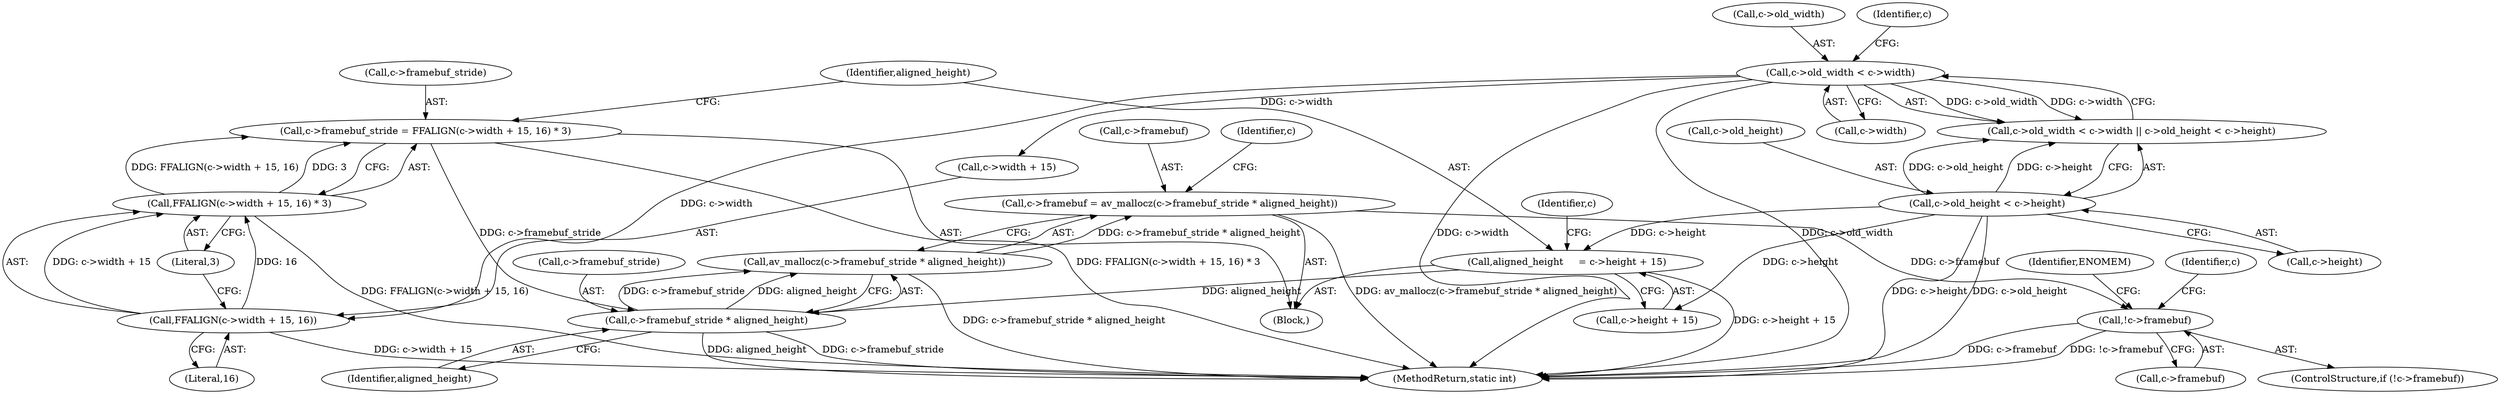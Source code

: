 digraph "0_FFmpeg_e07ac727c1cc9eed39e7f9117c97006f719864bd@API" {
"1000150" [label="(Call,c->framebuf = av_mallocz(c->framebuf_stride * aligned_height))"];
"1000154" [label="(Call,av_mallocz(c->framebuf_stride * aligned_height))"];
"1000155" [label="(Call,c->framebuf_stride * aligned_height)"];
"1000126" [label="(Call,c->framebuf_stride = FFALIGN(c->width + 15, 16) * 3)"];
"1000130" [label="(Call,FFALIGN(c->width + 15, 16) * 3)"];
"1000131" [label="(Call,FFALIGN(c->width + 15, 16))"];
"1000111" [label="(Call,c->old_width < c->width)"];
"1000139" [label="(Call,aligned_height     = c->height + 15)"];
"1000118" [label="(Call,c->old_height < c->height)"];
"1000161" [label="(Call,!c->framebuf)"];
"1000125" [label="(Block,)"];
"1000161" [label="(Call,!c->framebuf)"];
"1000138" [label="(Literal,3)"];
"1000159" [label="(Identifier,aligned_height)"];
"1000160" [label="(ControlStructure,if (!c->framebuf))"];
"1000155" [label="(Call,c->framebuf_stride * aligned_height)"];
"1000141" [label="(Call,c->height + 15)"];
"1000163" [label="(Identifier,c)"];
"1000156" [label="(Call,c->framebuf_stride)"];
"1000122" [label="(Call,c->height)"];
"1000127" [label="(Call,c->framebuf_stride)"];
"1000150" [label="(Call,c->framebuf = av_mallocz(c->framebuf_stride * aligned_height))"];
"1000112" [label="(Call,c->old_width)"];
"1000298" [label="(MethodReturn,static int)"];
"1000154" [label="(Call,av_mallocz(c->framebuf_stride * aligned_height))"];
"1000151" [label="(Call,c->framebuf)"];
"1000167" [label="(Identifier,ENOMEM)"];
"1000110" [label="(Call,c->old_width < c->width || c->old_height < c->height)"];
"1000126" [label="(Call,c->framebuf_stride = FFALIGN(c->width + 15, 16) * 3)"];
"1000119" [label="(Call,c->old_height)"];
"1000148" [label="(Identifier,c)"];
"1000162" [label="(Call,c->framebuf)"];
"1000130" [label="(Call,FFALIGN(c->width + 15, 16) * 3)"];
"1000120" [label="(Identifier,c)"];
"1000131" [label="(Call,FFALIGN(c->width + 15, 16))"];
"1000140" [label="(Identifier,aligned_height)"];
"1000115" [label="(Call,c->width)"];
"1000132" [label="(Call,c->width + 15)"];
"1000139" [label="(Call,aligned_height     = c->height + 15)"];
"1000111" [label="(Call,c->old_width < c->width)"];
"1000172" [label="(Identifier,c)"];
"1000118" [label="(Call,c->old_height < c->height)"];
"1000137" [label="(Literal,16)"];
"1000150" -> "1000125"  [label="AST: "];
"1000150" -> "1000154"  [label="CFG: "];
"1000151" -> "1000150"  [label="AST: "];
"1000154" -> "1000150"  [label="AST: "];
"1000163" -> "1000150"  [label="CFG: "];
"1000150" -> "1000298"  [label="DDG: av_mallocz(c->framebuf_stride * aligned_height)"];
"1000154" -> "1000150"  [label="DDG: c->framebuf_stride * aligned_height"];
"1000150" -> "1000161"  [label="DDG: c->framebuf"];
"1000154" -> "1000155"  [label="CFG: "];
"1000155" -> "1000154"  [label="AST: "];
"1000154" -> "1000298"  [label="DDG: c->framebuf_stride * aligned_height"];
"1000155" -> "1000154"  [label="DDG: c->framebuf_stride"];
"1000155" -> "1000154"  [label="DDG: aligned_height"];
"1000155" -> "1000159"  [label="CFG: "];
"1000156" -> "1000155"  [label="AST: "];
"1000159" -> "1000155"  [label="AST: "];
"1000155" -> "1000298"  [label="DDG: aligned_height"];
"1000155" -> "1000298"  [label="DDG: c->framebuf_stride"];
"1000126" -> "1000155"  [label="DDG: c->framebuf_stride"];
"1000139" -> "1000155"  [label="DDG: aligned_height"];
"1000126" -> "1000125"  [label="AST: "];
"1000126" -> "1000130"  [label="CFG: "];
"1000127" -> "1000126"  [label="AST: "];
"1000130" -> "1000126"  [label="AST: "];
"1000140" -> "1000126"  [label="CFG: "];
"1000126" -> "1000298"  [label="DDG: FFALIGN(c->width + 15, 16) * 3"];
"1000130" -> "1000126"  [label="DDG: FFALIGN(c->width + 15, 16)"];
"1000130" -> "1000126"  [label="DDG: 3"];
"1000130" -> "1000138"  [label="CFG: "];
"1000131" -> "1000130"  [label="AST: "];
"1000138" -> "1000130"  [label="AST: "];
"1000130" -> "1000298"  [label="DDG: FFALIGN(c->width + 15, 16)"];
"1000131" -> "1000130"  [label="DDG: c->width + 15"];
"1000131" -> "1000130"  [label="DDG: 16"];
"1000131" -> "1000137"  [label="CFG: "];
"1000132" -> "1000131"  [label="AST: "];
"1000137" -> "1000131"  [label="AST: "];
"1000138" -> "1000131"  [label="CFG: "];
"1000131" -> "1000298"  [label="DDG: c->width + 15"];
"1000111" -> "1000131"  [label="DDG: c->width"];
"1000111" -> "1000110"  [label="AST: "];
"1000111" -> "1000115"  [label="CFG: "];
"1000112" -> "1000111"  [label="AST: "];
"1000115" -> "1000111"  [label="AST: "];
"1000120" -> "1000111"  [label="CFG: "];
"1000110" -> "1000111"  [label="CFG: "];
"1000111" -> "1000298"  [label="DDG: c->width"];
"1000111" -> "1000298"  [label="DDG: c->old_width"];
"1000111" -> "1000110"  [label="DDG: c->old_width"];
"1000111" -> "1000110"  [label="DDG: c->width"];
"1000111" -> "1000132"  [label="DDG: c->width"];
"1000139" -> "1000125"  [label="AST: "];
"1000139" -> "1000141"  [label="CFG: "];
"1000140" -> "1000139"  [label="AST: "];
"1000141" -> "1000139"  [label="AST: "];
"1000148" -> "1000139"  [label="CFG: "];
"1000139" -> "1000298"  [label="DDG: c->height + 15"];
"1000118" -> "1000139"  [label="DDG: c->height"];
"1000118" -> "1000110"  [label="AST: "];
"1000118" -> "1000122"  [label="CFG: "];
"1000119" -> "1000118"  [label="AST: "];
"1000122" -> "1000118"  [label="AST: "];
"1000110" -> "1000118"  [label="CFG: "];
"1000118" -> "1000298"  [label="DDG: c->height"];
"1000118" -> "1000298"  [label="DDG: c->old_height"];
"1000118" -> "1000110"  [label="DDG: c->old_height"];
"1000118" -> "1000110"  [label="DDG: c->height"];
"1000118" -> "1000141"  [label="DDG: c->height"];
"1000161" -> "1000160"  [label="AST: "];
"1000161" -> "1000162"  [label="CFG: "];
"1000162" -> "1000161"  [label="AST: "];
"1000167" -> "1000161"  [label="CFG: "];
"1000172" -> "1000161"  [label="CFG: "];
"1000161" -> "1000298"  [label="DDG: c->framebuf"];
"1000161" -> "1000298"  [label="DDG: !c->framebuf"];
}
